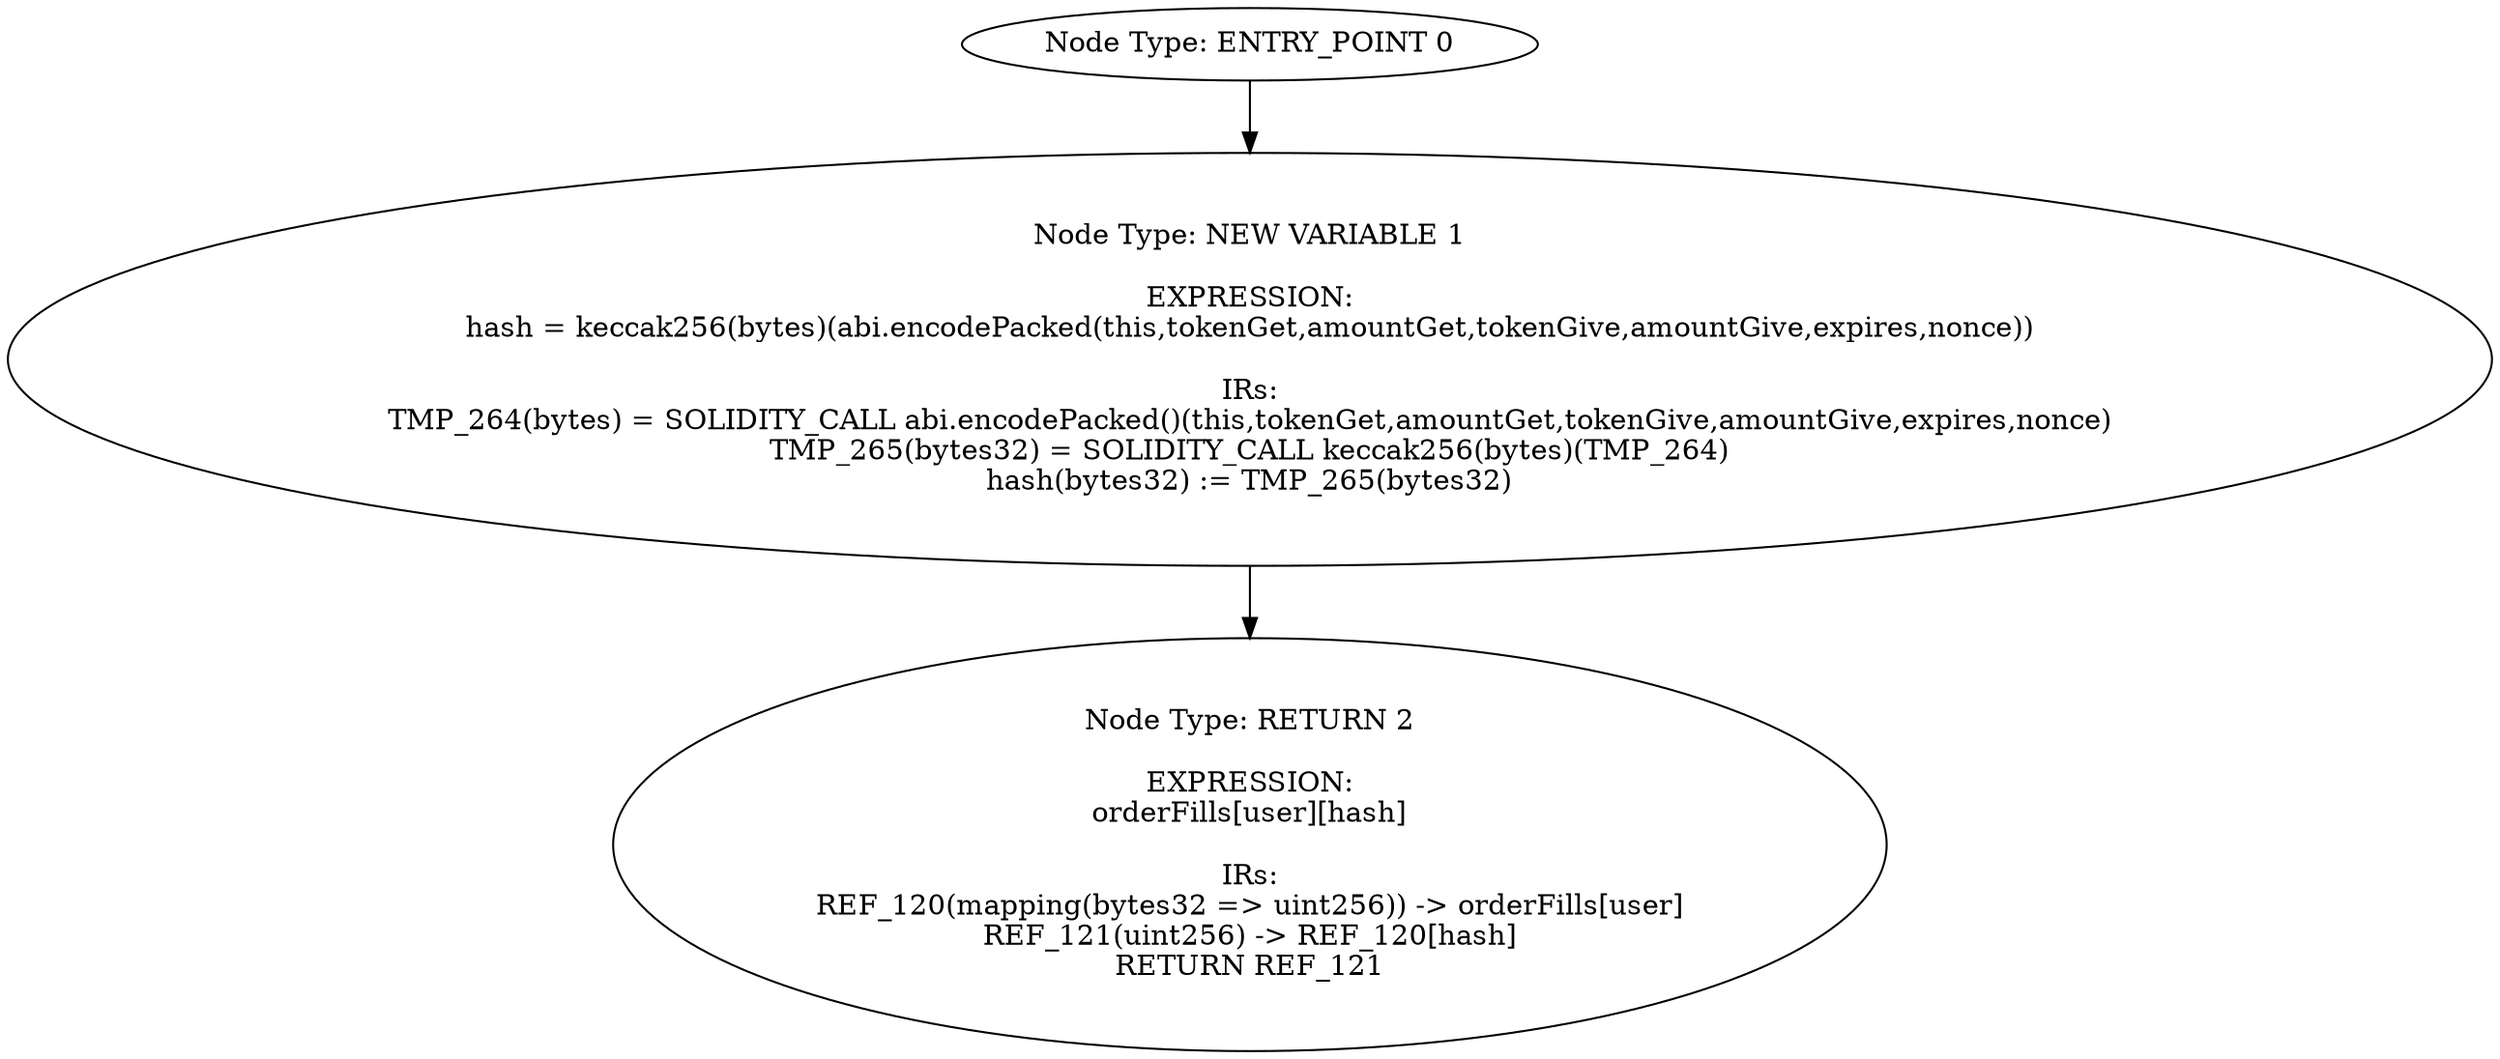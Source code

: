 digraph{
0[label="Node Type: ENTRY_POINT 0
"];
0->1;
1[label="Node Type: NEW VARIABLE 1

EXPRESSION:
hash = keccak256(bytes)(abi.encodePacked(this,tokenGet,amountGet,tokenGive,amountGive,expires,nonce))

IRs:
TMP_264(bytes) = SOLIDITY_CALL abi.encodePacked()(this,tokenGet,amountGet,tokenGive,amountGive,expires,nonce)
TMP_265(bytes32) = SOLIDITY_CALL keccak256(bytes)(TMP_264)
hash(bytes32) := TMP_265(bytes32)"];
1->2;
2[label="Node Type: RETURN 2

EXPRESSION:
orderFills[user][hash]

IRs:
REF_120(mapping(bytes32 => uint256)) -> orderFills[user]
REF_121(uint256) -> REF_120[hash]
RETURN REF_121"];
}
